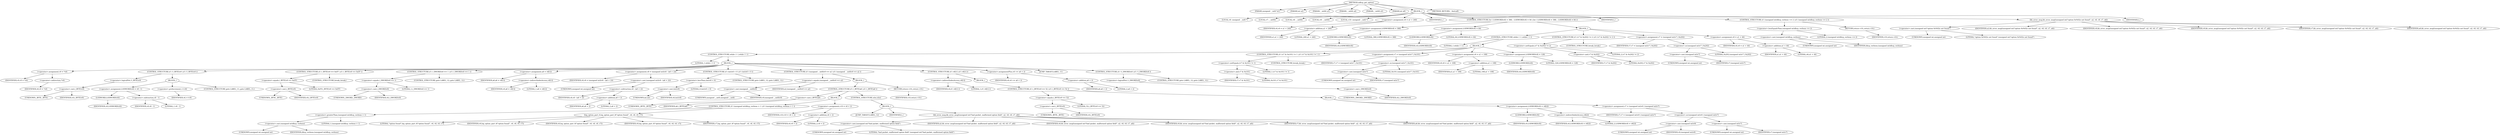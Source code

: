 digraph udhcp_get_option {  
"1000106" [label = "(METHOD,udhcp_get_option)" ]
"1000107" [label = "(PARAM,unsigned __int8 *a1)" ]
"1000108" [label = "(PARAM,int a2)" ]
"1000109" [label = "(PARAM,__int64 a3)" ]
"1000110" [label = "(PARAM,__int64 a4)" ]
"1000111" [label = "(PARAM,__int64 a5)" ]
"1000112" [label = "(PARAM,int a6)" ]
"1000113" [label = "(BLOCK,,)" ]
"1000114" [label = "(LOCAL,v6: unsigned __int8 *)" ]
"1000115" [label = "(LOCAL,v7: __int64)" ]
"1000116" [label = "(LOCAL,v8: __int64)" ]
"1000117" [label = "(LOCAL,v9: __int64)" ]
"1000118" [label = "(LOCAL,v10: unsigned __int8 *)" ]
"1000119" [label = "(<operator>.assignment,v6 = a1 + 240)" ]
"1000120" [label = "(IDENTIFIER,v6,v6 = a1 + 240)" ]
"1000121" [label = "(<operator>.addition,a1 + 240)" ]
"1000122" [label = "(IDENTIFIER,a1,a1 + 240)" ]
"1000123" [label = "(LITERAL,240,a1 + 240)" ]
"1000124" [label = "(IDENTIFIER,L,)" ]
"1000125" [label = "(CONTROL_STRUCTURE,for ( LODWORD(v8) = 388; ; LODWORD(v8) = 64 ),for ( LODWORD(v8) = 388; ; LODWORD(v8) = 64 ))" ]
"1000126" [label = "(<operator>.assignment,LODWORD(v8) = 388)" ]
"1000127" [label = "(LODWORD,LODWORD(v8))" ]
"1000128" [label = "(IDENTIFIER,v8,LODWORD(v8))" ]
"1000129" [label = "(LITERAL,388,LODWORD(v8) = 388)" ]
"1000130" [label = "(<operator>.assignment,LODWORD(v8) = 64)" ]
"1000131" [label = "(LODWORD,LODWORD(v8))" ]
"1000132" [label = "(IDENTIFIER,v8,LODWORD(v8))" ]
"1000133" [label = "(LITERAL,64,LODWORD(v8) = 64)" ]
"1000134" [label = "(BLOCK,,)" ]
"1000135" [label = "(CONTROL_STRUCTURE,while ( 1 ),while ( 1 ))" ]
"1000136" [label = "(LITERAL,1,while ( 1 ))" ]
"1000137" [label = "(BLOCK,,)" ]
"1000138" [label = "(CONTROL_STRUCTURE,while ( 1 ),while ( 1 ))" ]
"1000139" [label = "(LITERAL,1,while ( 1 ))" ]
"1000140" [label = "(BLOCK,,)" ]
"1000141" [label = "(<operator>.assignment,v9 = *v6)" ]
"1000142" [label = "(IDENTIFIER,v9,v9 = *v6)" ]
"1000143" [label = "(<operator>.indirection,*v6)" ]
"1000144" [label = "(IDENTIFIER,v6,v9 = *v6)" ]
"1000145" [label = "(CONTROL_STRUCTURE,if ( !(_BYTE)v9 ),if ( !(_BYTE)v9 ))" ]
"1000146" [label = "(<operator>.logicalNot,!(_BYTE)v9)" ]
"1000147" [label = "(<operator>.cast,(_BYTE)v9)" ]
"1000148" [label = "(UNKNOWN,_BYTE,_BYTE)" ]
"1000149" [label = "(IDENTIFIER,v9,(_BYTE)v9)" ]
"1000150" [label = "(BLOCK,,)" ]
"1000151" [label = "(<operator>.assignment,LODWORD(v8) = v8 - 1)" ]
"1000152" [label = "(LODWORD,LODWORD(v8))" ]
"1000153" [label = "(IDENTIFIER,v8,LODWORD(v8))" ]
"1000154" [label = "(<operator>.subtraction,v8 - 1)" ]
"1000155" [label = "(IDENTIFIER,v8,v8 - 1)" ]
"1000156" [label = "(LITERAL,1,v8 - 1)" ]
"1000157" [label = "(<operator>.preIncrement,++v6)" ]
"1000158" [label = "(IDENTIFIER,v6,++v6)" ]
"1000159" [label = "(CONTROL_STRUCTURE,goto LABEL_11;,goto LABEL_11;)" ]
"1000160" [label = "(CONTROL_STRUCTURE,if ( (_BYTE)v9 == 0xFF ),if ( (_BYTE)v9 == 0xFF ))" ]
"1000161" [label = "(<operator>.equals,(_BYTE)v9 == 0xFF)" ]
"1000162" [label = "(<operator>.cast,(_BYTE)v9)" ]
"1000163" [label = "(UNKNOWN,_BYTE,_BYTE)" ]
"1000164" [label = "(IDENTIFIER,v9,(_BYTE)v9)" ]
"1000165" [label = "(LITERAL,0xFF,(_BYTE)v9 == 0xFF)" ]
"1000166" [label = "(CONTROL_STRUCTURE,break;,break;)" ]
"1000167" [label = "(CONTROL_STRUCTURE,if ( (_DWORD)v8 == 1 ),if ( (_DWORD)v8 == 1 ))" ]
"1000168" [label = "(<operator>.equals,(_DWORD)v8 == 1)" ]
"1000169" [label = "(<operator>.cast,(_DWORD)v8)" ]
"1000170" [label = "(UNKNOWN,_DWORD,_DWORD)" ]
"1000171" [label = "(IDENTIFIER,v8,(_DWORD)v8)" ]
"1000172" [label = "(LITERAL,1,(_DWORD)v8 == 1)" ]
"1000173" [label = "(CONTROL_STRUCTURE,goto LABEL_12;,goto LABEL_12;)" ]
"1000174" [label = "(<operator>.assignment,a6 = v6[1])" ]
"1000175" [label = "(IDENTIFIER,a6,a6 = v6[1])" ]
"1000176" [label = "(<operator>.indirectIndexAccess,v6[1])" ]
"1000177" [label = "(IDENTIFIER,v6,a6 = v6[1])" ]
"1000178" [label = "(LITERAL,1,a6 = v6[1])" ]
"1000179" [label = "(<operator>.assignment,v8 = (unsigned int)(v8 - (a6 + 2)))" ]
"1000180" [label = "(IDENTIFIER,v8,v8 = (unsigned int)(v8 - (a6 + 2)))" ]
"1000181" [label = "(<operator>.cast,(unsigned int)(v8 - (a6 + 2)))" ]
"1000182" [label = "(UNKNOWN,unsigned int,unsigned int)" ]
"1000183" [label = "(<operator>.subtraction,v8 - (a6 + 2))" ]
"1000184" [label = "(IDENTIFIER,v8,v8 - (a6 + 2))" ]
"1000185" [label = "(<operator>.addition,a6 + 2)" ]
"1000186" [label = "(IDENTIFIER,a6,a6 + 2)" ]
"1000187" [label = "(LITERAL,2,a6 + 2)" ]
"1000188" [label = "(CONTROL_STRUCTURE,if ( (int)v8 < 0 ),if ( (int)v8 < 0 ))" ]
"1000189" [label = "(<operator>.lessThan,(int)v8 < 0)" ]
"1000190" [label = "(<operator>.cast,(int)v8)" ]
"1000191" [label = "(UNKNOWN,int,int)" ]
"1000192" [label = "(IDENTIFIER,v8,(int)v8)" ]
"1000193" [label = "(LITERAL,0,(int)v8 < 0)" ]
"1000194" [label = "(CONTROL_STRUCTURE,goto LABEL_12;,goto LABEL_12;)" ]
"1000195" [label = "(CONTROL_STRUCTURE,if ( (unsigned __int8)v9 == a2 ),if ( (unsigned __int8)v9 == a2 ))" ]
"1000196" [label = "(<operator>.equals,(unsigned __int8)v9 == a2)" ]
"1000197" [label = "(<operator>.cast,(unsigned __int8)v9)" ]
"1000198" [label = "(UNKNOWN,unsigned __int8,unsigned __int8)" ]
"1000199" [label = "(IDENTIFIER,v9,(unsigned __int8)v9)" ]
"1000200" [label = "(IDENTIFIER,a2,(unsigned __int8)v9 == a2)" ]
"1000201" [label = "(BLOCK,,)" ]
"1000202" [label = "(CONTROL_STRUCTURE,if ( (_BYTE)a6 ),if ( (_BYTE)a6 ))" ]
"1000203" [label = "(<operator>.cast,(_BYTE)a6)" ]
"1000204" [label = "(UNKNOWN,_BYTE,_BYTE)" ]
"1000205" [label = "(IDENTIFIER,a6,(_BYTE)a6)" ]
"1000206" [label = "(BLOCK,,)" ]
"1000207" [label = "(CONTROL_STRUCTURE,if ( (unsigned int)dhcp_verbose > 1 ),if ( (unsigned int)dhcp_verbose > 1 ))" ]
"1000208" [label = "(<operator>.greaterThan,(unsigned int)dhcp_verbose > 1)" ]
"1000209" [label = "(<operator>.cast,(unsigned int)dhcp_verbose)" ]
"1000210" [label = "(UNKNOWN,unsigned int,unsigned int)" ]
"1000211" [label = "(IDENTIFIER,dhcp_verbose,(unsigned int)dhcp_verbose)" ]
"1000212" [label = "(LITERAL,1,(unsigned int)dhcp_verbose > 1)" ]
"1000213" [label = "(log_option_part_0,log_option_part_0(\"option found\", v6, v8, v9, v7))" ]
"1000214" [label = "(LITERAL,\"option found\",log_option_part_0(\"option found\", v6, v8, v9, v7))" ]
"1000215" [label = "(IDENTIFIER,v6,log_option_part_0(\"option found\", v6, v8, v9, v7))" ]
"1000216" [label = "(IDENTIFIER,v8,log_option_part_0(\"option found\", v6, v8, v9, v7))" ]
"1000217" [label = "(IDENTIFIER,v9,log_option_part_0(\"option found\", v6, v8, v9, v7))" ]
"1000218" [label = "(IDENTIFIER,v7,log_option_part_0(\"option found\", v6, v8, v9, v7))" ]
"1000219" [label = "(<operator>.assignment,v10 = v6 + 2)" ]
"1000220" [label = "(IDENTIFIER,v10,v10 = v6 + 2)" ]
"1000221" [label = "(<operator>.addition,v6 + 2)" ]
"1000222" [label = "(IDENTIFIER,v6,v6 + 2)" ]
"1000223" [label = "(LITERAL,2,v6 + 2)" ]
"1000224" [label = "(CONTROL_STRUCTURE,else,else)" ]
"1000225" [label = "(BLOCK,,)" ]
"1000226" [label = "(JUMP_TARGET,LABEL_12)" ]
"1000227" [label = "(IDENTIFIER,L,)" ]
"1000228" [label = "(bb_error_msg,bb_error_msg((unsigned int)\"bad packet, malformed option field\", a2, v8, v9, v7, a6))" ]
"1000229" [label = "(<operator>.cast,(unsigned int)\"bad packet, malformed option field\")" ]
"1000230" [label = "(UNKNOWN,unsigned int,unsigned int)" ]
"1000231" [label = "(LITERAL,\"bad packet, malformed option field\",(unsigned int)\"bad packet, malformed option field\")" ]
"1000232" [label = "(IDENTIFIER,a2,bb_error_msg((unsigned int)\"bad packet, malformed option field\", a2, v8, v9, v7, a6))" ]
"1000233" [label = "(IDENTIFIER,v8,bb_error_msg((unsigned int)\"bad packet, malformed option field\", a2, v8, v9, v7, a6))" ]
"1000234" [label = "(IDENTIFIER,v9,bb_error_msg((unsigned int)\"bad packet, malformed option field\", a2, v8, v9, v7, a6))" ]
"1000235" [label = "(IDENTIFIER,v7,bb_error_msg((unsigned int)\"bad packet, malformed option field\", a2, v8, v9, v7, a6))" ]
"1000236" [label = "(IDENTIFIER,a6,bb_error_msg((unsigned int)\"bad packet, malformed option field\", a2, v8, v9, v7, a6))" ]
"1000237" [label = "(RETURN,return v10;,return v10;)" ]
"1000238" [label = "(IDENTIFIER,v10,return v10;)" ]
"1000239" [label = "(CONTROL_STRUCTURE,if ( v6[1] ),if ( v6[1] ))" ]
"1000240" [label = "(<operator>.indirectIndexAccess,v6[1])" ]
"1000241" [label = "(IDENTIFIER,v6,if ( v6[1] ))" ]
"1000242" [label = "(LITERAL,1,if ( v6[1] ))" ]
"1000243" [label = "(BLOCK,,)" ]
"1000244" [label = "(CONTROL_STRUCTURE,if ( (_BYTE)v9 == 52 ),if ( (_BYTE)v9 == 52 ))" ]
"1000245" [label = "(<operator>.equals,(_BYTE)v9 == 52)" ]
"1000246" [label = "(<operator>.cast,(_BYTE)v9)" ]
"1000247" [label = "(UNKNOWN,_BYTE,_BYTE)" ]
"1000248" [label = "(IDENTIFIER,v9,(_BYTE)v9)" ]
"1000249" [label = "(LITERAL,52,(_BYTE)v9 == 52)" ]
"1000250" [label = "(BLOCK,,)" ]
"1000251" [label = "(<operator>.assignment,LODWORD(v9) = v6[2])" ]
"1000252" [label = "(LODWORD,LODWORD(v9))" ]
"1000253" [label = "(IDENTIFIER,v9,LODWORD(v9))" ]
"1000254" [label = "(<operator>.indirectIndexAccess,v6[2])" ]
"1000255" [label = "(IDENTIFIER,v6,LODWORD(v9) = v6[2])" ]
"1000256" [label = "(LITERAL,2,LODWORD(v9) = v6[2])" ]
"1000257" [label = "(<operator>.assignment,v7 = (unsigned int)v9 | (unsigned int)v7)" ]
"1000258" [label = "(IDENTIFIER,v7,v7 = (unsigned int)v9 | (unsigned int)v7)" ]
"1000259" [label = "(<operator>.or,(unsigned int)v9 | (unsigned int)v7)" ]
"1000260" [label = "(<operator>.cast,(unsigned int)v9)" ]
"1000261" [label = "(UNKNOWN,unsigned int,unsigned int)" ]
"1000262" [label = "(IDENTIFIER,v9,(unsigned int)v9)" ]
"1000263" [label = "(<operator>.cast,(unsigned int)v7)" ]
"1000264" [label = "(UNKNOWN,unsigned int,unsigned int)" ]
"1000265" [label = "(IDENTIFIER,v7,(unsigned int)v7)" ]
"1000266" [label = "(<operator>.assignmentPlus,v6 += a6 + 2)" ]
"1000267" [label = "(IDENTIFIER,v6,v6 += a6 + 2)" ]
"1000268" [label = "(<operator>.addition,a6 + 2)" ]
"1000269" [label = "(IDENTIFIER,a6,a6 + 2)" ]
"1000270" [label = "(LITERAL,2,a6 + 2)" ]
"1000271" [label = "(JUMP_TARGET,LABEL_11)" ]
"1000272" [label = "(CONTROL_STRUCTURE,if ( !(_DWORD)v8 ),if ( !(_DWORD)v8 ))" ]
"1000273" [label = "(<operator>.logicalNot,!(_DWORD)v8)" ]
"1000274" [label = "(<operator>.cast,(_DWORD)v8)" ]
"1000275" [label = "(UNKNOWN,_DWORD,_DWORD)" ]
"1000276" [label = "(IDENTIFIER,v8,(_DWORD)v8)" ]
"1000277" [label = "(CONTROL_STRUCTURE,goto LABEL_12;,goto LABEL_12;)" ]
"1000278" [label = "(CONTROL_STRUCTURE,if ( (v7 & 0x101) != 1 ),if ( (v7 & 0x101) != 1 ))" ]
"1000279" [label = "(<operator>.notEquals,(v7 & 0x101) != 1)" ]
"1000280" [label = "(<operator>.and,v7 & 0x101)" ]
"1000281" [label = "(IDENTIFIER,v7,v7 & 0x101)" ]
"1000282" [label = "(LITERAL,0x101,v7 & 0x101)" ]
"1000283" [label = "(LITERAL,1,(v7 & 0x101) != 1)" ]
"1000284" [label = "(CONTROL_STRUCTURE,break;,break;)" ]
"1000285" [label = "(<operator>.assignment,v7 = (unsigned int)v7 | 0x101)" ]
"1000286" [label = "(IDENTIFIER,v7,v7 = (unsigned int)v7 | 0x101)" ]
"1000287" [label = "(<operator>.or,(unsigned int)v7 | 0x101)" ]
"1000288" [label = "(<operator>.cast,(unsigned int)v7)" ]
"1000289" [label = "(UNKNOWN,unsigned int,unsigned int)" ]
"1000290" [label = "(IDENTIFIER,v7,(unsigned int)v7)" ]
"1000291" [label = "(LITERAL,0x101,(unsigned int)v7 | 0x101)" ]
"1000292" [label = "(<operator>.assignment,v6 = a1 + 108)" ]
"1000293" [label = "(IDENTIFIER,v6,v6 = a1 + 108)" ]
"1000294" [label = "(<operator>.addition,a1 + 108)" ]
"1000295" [label = "(IDENTIFIER,a1,a1 + 108)" ]
"1000296" [label = "(LITERAL,108,a1 + 108)" ]
"1000297" [label = "(<operator>.assignment,LODWORD(v8) = 128)" ]
"1000298" [label = "(LODWORD,LODWORD(v8))" ]
"1000299" [label = "(IDENTIFIER,v8,LODWORD(v8))" ]
"1000300" [label = "(LITERAL,128,LODWORD(v8) = 128)" ]
"1000301" [label = "(CONTROL_STRUCTURE,if ( (v7 & 0x202) != 2 ),if ( (v7 & 0x202) != 2 ))" ]
"1000302" [label = "(<operator>.notEquals,(v7 & 0x202) != 2)" ]
"1000303" [label = "(<operator>.and,v7 & 0x202)" ]
"1000304" [label = "(IDENTIFIER,v7,v7 & 0x202)" ]
"1000305" [label = "(LITERAL,0x202,v7 & 0x202)" ]
"1000306" [label = "(LITERAL,2,(v7 & 0x202) != 2)" ]
"1000307" [label = "(CONTROL_STRUCTURE,break;,break;)" ]
"1000308" [label = "(<operator>.assignment,v7 = (unsigned int)v7 | 0x202)" ]
"1000309" [label = "(IDENTIFIER,v7,v7 = (unsigned int)v7 | 0x202)" ]
"1000310" [label = "(<operator>.or,(unsigned int)v7 | 0x202)" ]
"1000311" [label = "(<operator>.cast,(unsigned int)v7)" ]
"1000312" [label = "(UNKNOWN,unsigned int,unsigned int)" ]
"1000313" [label = "(IDENTIFIER,v7,(unsigned int)v7)" ]
"1000314" [label = "(LITERAL,0x202,(unsigned int)v7 | 0x202)" ]
"1000315" [label = "(<operator>.assignment,v6 = a1 + 44)" ]
"1000316" [label = "(IDENTIFIER,v6,v6 = a1 + 44)" ]
"1000317" [label = "(<operator>.addition,a1 + 44)" ]
"1000318" [label = "(IDENTIFIER,a1,a1 + 44)" ]
"1000319" [label = "(LITERAL,44,a1 + 44)" ]
"1000320" [label = "(IDENTIFIER,L,)" ]
"1000321" [label = "(CONTROL_STRUCTURE,if ( (unsigned int)dhcp_verbose <= 2 ),if ( (unsigned int)dhcp_verbose <= 2 ))" ]
"1000322" [label = "(<operator>.lessEqualsThan,(unsigned int)dhcp_verbose <= 2)" ]
"1000323" [label = "(<operator>.cast,(unsigned int)dhcp_verbose)" ]
"1000324" [label = "(UNKNOWN,unsigned int,unsigned int)" ]
"1000325" [label = "(IDENTIFIER,dhcp_verbose,(unsigned int)dhcp_verbose)" ]
"1000326" [label = "(LITERAL,2,(unsigned int)dhcp_verbose <= 2)" ]
"1000327" [label = "(RETURN,return v10;,return v10;)" ]
"1000328" [label = "(IDENTIFIER,v10,return v10;)" ]
"1000329" [label = "(bb_error_msg,bb_error_msg((unsigned int)\"option 0x%02x not found\", a2, v8, v9, v7, a6))" ]
"1000330" [label = "(<operator>.cast,(unsigned int)\"option 0x%02x not found\")" ]
"1000331" [label = "(UNKNOWN,unsigned int,unsigned int)" ]
"1000332" [label = "(LITERAL,\"option 0x%02x not found\",(unsigned int)\"option 0x%02x not found\")" ]
"1000333" [label = "(IDENTIFIER,a2,bb_error_msg((unsigned int)\"option 0x%02x not found\", a2, v8, v9, v7, a6))" ]
"1000334" [label = "(IDENTIFIER,v8,bb_error_msg((unsigned int)\"option 0x%02x not found\", a2, v8, v9, v7, a6))" ]
"1000335" [label = "(IDENTIFIER,v9,bb_error_msg((unsigned int)\"option 0x%02x not found\", a2, v8, v9, v7, a6))" ]
"1000336" [label = "(IDENTIFIER,v7,bb_error_msg((unsigned int)\"option 0x%02x not found\", a2, v8, v9, v7, a6))" ]
"1000337" [label = "(IDENTIFIER,a6,bb_error_msg((unsigned int)\"option 0x%02x not found\", a2, v8, v9, v7, a6))" ]
"1000338" [label = "(IDENTIFIER,L,)" ]
"1000339" [label = "(METHOD_RETURN,__fastcall)" ]
  "1000106" -> "1000107" 
  "1000106" -> "1000108" 
  "1000106" -> "1000109" 
  "1000106" -> "1000110" 
  "1000106" -> "1000111" 
  "1000106" -> "1000112" 
  "1000106" -> "1000113" 
  "1000106" -> "1000339" 
  "1000113" -> "1000114" 
  "1000113" -> "1000115" 
  "1000113" -> "1000116" 
  "1000113" -> "1000117" 
  "1000113" -> "1000118" 
  "1000113" -> "1000119" 
  "1000113" -> "1000124" 
  "1000113" -> "1000125" 
  "1000113" -> "1000320" 
  "1000113" -> "1000321" 
  "1000113" -> "1000329" 
  "1000113" -> "1000338" 
  "1000119" -> "1000120" 
  "1000119" -> "1000121" 
  "1000121" -> "1000122" 
  "1000121" -> "1000123" 
  "1000125" -> "1000126" 
  "1000125" -> "1000130" 
  "1000125" -> "1000134" 
  "1000126" -> "1000127" 
  "1000126" -> "1000129" 
  "1000127" -> "1000128" 
  "1000130" -> "1000131" 
  "1000130" -> "1000133" 
  "1000131" -> "1000132" 
  "1000134" -> "1000135" 
  "1000134" -> "1000301" 
  "1000134" -> "1000308" 
  "1000134" -> "1000315" 
  "1000135" -> "1000136" 
  "1000135" -> "1000137" 
  "1000137" -> "1000138" 
  "1000137" -> "1000278" 
  "1000137" -> "1000285" 
  "1000137" -> "1000292" 
  "1000137" -> "1000297" 
  "1000138" -> "1000139" 
  "1000138" -> "1000140" 
  "1000140" -> "1000141" 
  "1000140" -> "1000145" 
  "1000140" -> "1000160" 
  "1000140" -> "1000167" 
  "1000140" -> "1000174" 
  "1000140" -> "1000179" 
  "1000140" -> "1000188" 
  "1000140" -> "1000195" 
  "1000140" -> "1000239" 
  "1000140" -> "1000266" 
  "1000140" -> "1000271" 
  "1000140" -> "1000272" 
  "1000141" -> "1000142" 
  "1000141" -> "1000143" 
  "1000143" -> "1000144" 
  "1000145" -> "1000146" 
  "1000145" -> "1000150" 
  "1000146" -> "1000147" 
  "1000147" -> "1000148" 
  "1000147" -> "1000149" 
  "1000150" -> "1000151" 
  "1000150" -> "1000157" 
  "1000150" -> "1000159" 
  "1000151" -> "1000152" 
  "1000151" -> "1000154" 
  "1000152" -> "1000153" 
  "1000154" -> "1000155" 
  "1000154" -> "1000156" 
  "1000157" -> "1000158" 
  "1000160" -> "1000161" 
  "1000160" -> "1000166" 
  "1000161" -> "1000162" 
  "1000161" -> "1000165" 
  "1000162" -> "1000163" 
  "1000162" -> "1000164" 
  "1000167" -> "1000168" 
  "1000167" -> "1000173" 
  "1000168" -> "1000169" 
  "1000168" -> "1000172" 
  "1000169" -> "1000170" 
  "1000169" -> "1000171" 
  "1000174" -> "1000175" 
  "1000174" -> "1000176" 
  "1000176" -> "1000177" 
  "1000176" -> "1000178" 
  "1000179" -> "1000180" 
  "1000179" -> "1000181" 
  "1000181" -> "1000182" 
  "1000181" -> "1000183" 
  "1000183" -> "1000184" 
  "1000183" -> "1000185" 
  "1000185" -> "1000186" 
  "1000185" -> "1000187" 
  "1000188" -> "1000189" 
  "1000188" -> "1000194" 
  "1000189" -> "1000190" 
  "1000189" -> "1000193" 
  "1000190" -> "1000191" 
  "1000190" -> "1000192" 
  "1000195" -> "1000196" 
  "1000195" -> "1000201" 
  "1000196" -> "1000197" 
  "1000196" -> "1000200" 
  "1000197" -> "1000198" 
  "1000197" -> "1000199" 
  "1000201" -> "1000202" 
  "1000201" -> "1000237" 
  "1000202" -> "1000203" 
  "1000202" -> "1000206" 
  "1000202" -> "1000224" 
  "1000203" -> "1000204" 
  "1000203" -> "1000205" 
  "1000206" -> "1000207" 
  "1000206" -> "1000219" 
  "1000207" -> "1000208" 
  "1000207" -> "1000213" 
  "1000208" -> "1000209" 
  "1000208" -> "1000212" 
  "1000209" -> "1000210" 
  "1000209" -> "1000211" 
  "1000213" -> "1000214" 
  "1000213" -> "1000215" 
  "1000213" -> "1000216" 
  "1000213" -> "1000217" 
  "1000213" -> "1000218" 
  "1000219" -> "1000220" 
  "1000219" -> "1000221" 
  "1000221" -> "1000222" 
  "1000221" -> "1000223" 
  "1000224" -> "1000225" 
  "1000225" -> "1000226" 
  "1000225" -> "1000227" 
  "1000225" -> "1000228" 
  "1000228" -> "1000229" 
  "1000228" -> "1000232" 
  "1000228" -> "1000233" 
  "1000228" -> "1000234" 
  "1000228" -> "1000235" 
  "1000228" -> "1000236" 
  "1000229" -> "1000230" 
  "1000229" -> "1000231" 
  "1000237" -> "1000238" 
  "1000239" -> "1000240" 
  "1000239" -> "1000243" 
  "1000240" -> "1000241" 
  "1000240" -> "1000242" 
  "1000243" -> "1000244" 
  "1000244" -> "1000245" 
  "1000244" -> "1000250" 
  "1000245" -> "1000246" 
  "1000245" -> "1000249" 
  "1000246" -> "1000247" 
  "1000246" -> "1000248" 
  "1000250" -> "1000251" 
  "1000250" -> "1000257" 
  "1000251" -> "1000252" 
  "1000251" -> "1000254" 
  "1000252" -> "1000253" 
  "1000254" -> "1000255" 
  "1000254" -> "1000256" 
  "1000257" -> "1000258" 
  "1000257" -> "1000259" 
  "1000259" -> "1000260" 
  "1000259" -> "1000263" 
  "1000260" -> "1000261" 
  "1000260" -> "1000262" 
  "1000263" -> "1000264" 
  "1000263" -> "1000265" 
  "1000266" -> "1000267" 
  "1000266" -> "1000268" 
  "1000268" -> "1000269" 
  "1000268" -> "1000270" 
  "1000272" -> "1000273" 
  "1000272" -> "1000277" 
  "1000273" -> "1000274" 
  "1000274" -> "1000275" 
  "1000274" -> "1000276" 
  "1000278" -> "1000279" 
  "1000278" -> "1000284" 
  "1000279" -> "1000280" 
  "1000279" -> "1000283" 
  "1000280" -> "1000281" 
  "1000280" -> "1000282" 
  "1000285" -> "1000286" 
  "1000285" -> "1000287" 
  "1000287" -> "1000288" 
  "1000287" -> "1000291" 
  "1000288" -> "1000289" 
  "1000288" -> "1000290" 
  "1000292" -> "1000293" 
  "1000292" -> "1000294" 
  "1000294" -> "1000295" 
  "1000294" -> "1000296" 
  "1000297" -> "1000298" 
  "1000297" -> "1000300" 
  "1000298" -> "1000299" 
  "1000301" -> "1000302" 
  "1000301" -> "1000307" 
  "1000302" -> "1000303" 
  "1000302" -> "1000306" 
  "1000303" -> "1000304" 
  "1000303" -> "1000305" 
  "1000308" -> "1000309" 
  "1000308" -> "1000310" 
  "1000310" -> "1000311" 
  "1000310" -> "1000314" 
  "1000311" -> "1000312" 
  "1000311" -> "1000313" 
  "1000315" -> "1000316" 
  "1000315" -> "1000317" 
  "1000317" -> "1000318" 
  "1000317" -> "1000319" 
  "1000321" -> "1000322" 
  "1000321" -> "1000327" 
  "1000322" -> "1000323" 
  "1000322" -> "1000326" 
  "1000323" -> "1000324" 
  "1000323" -> "1000325" 
  "1000327" -> "1000328" 
  "1000329" -> "1000330" 
  "1000329" -> "1000333" 
  "1000329" -> "1000334" 
  "1000329" -> "1000335" 
  "1000329" -> "1000336" 
  "1000329" -> "1000337" 
  "1000330" -> "1000331" 
  "1000330" -> "1000332" 
}
